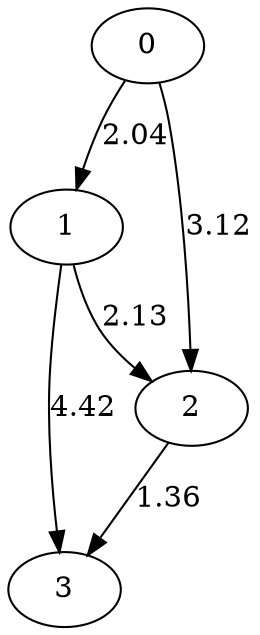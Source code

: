 // 4 nodes
digraph {
  0 -> 1 [label=2.04]
  0 -> 2 [label=3.12]
  1 -> 2 [label=2.13]
  1 -> 3 [label=4.42]
  2 -> 3 [label=1.36]
}